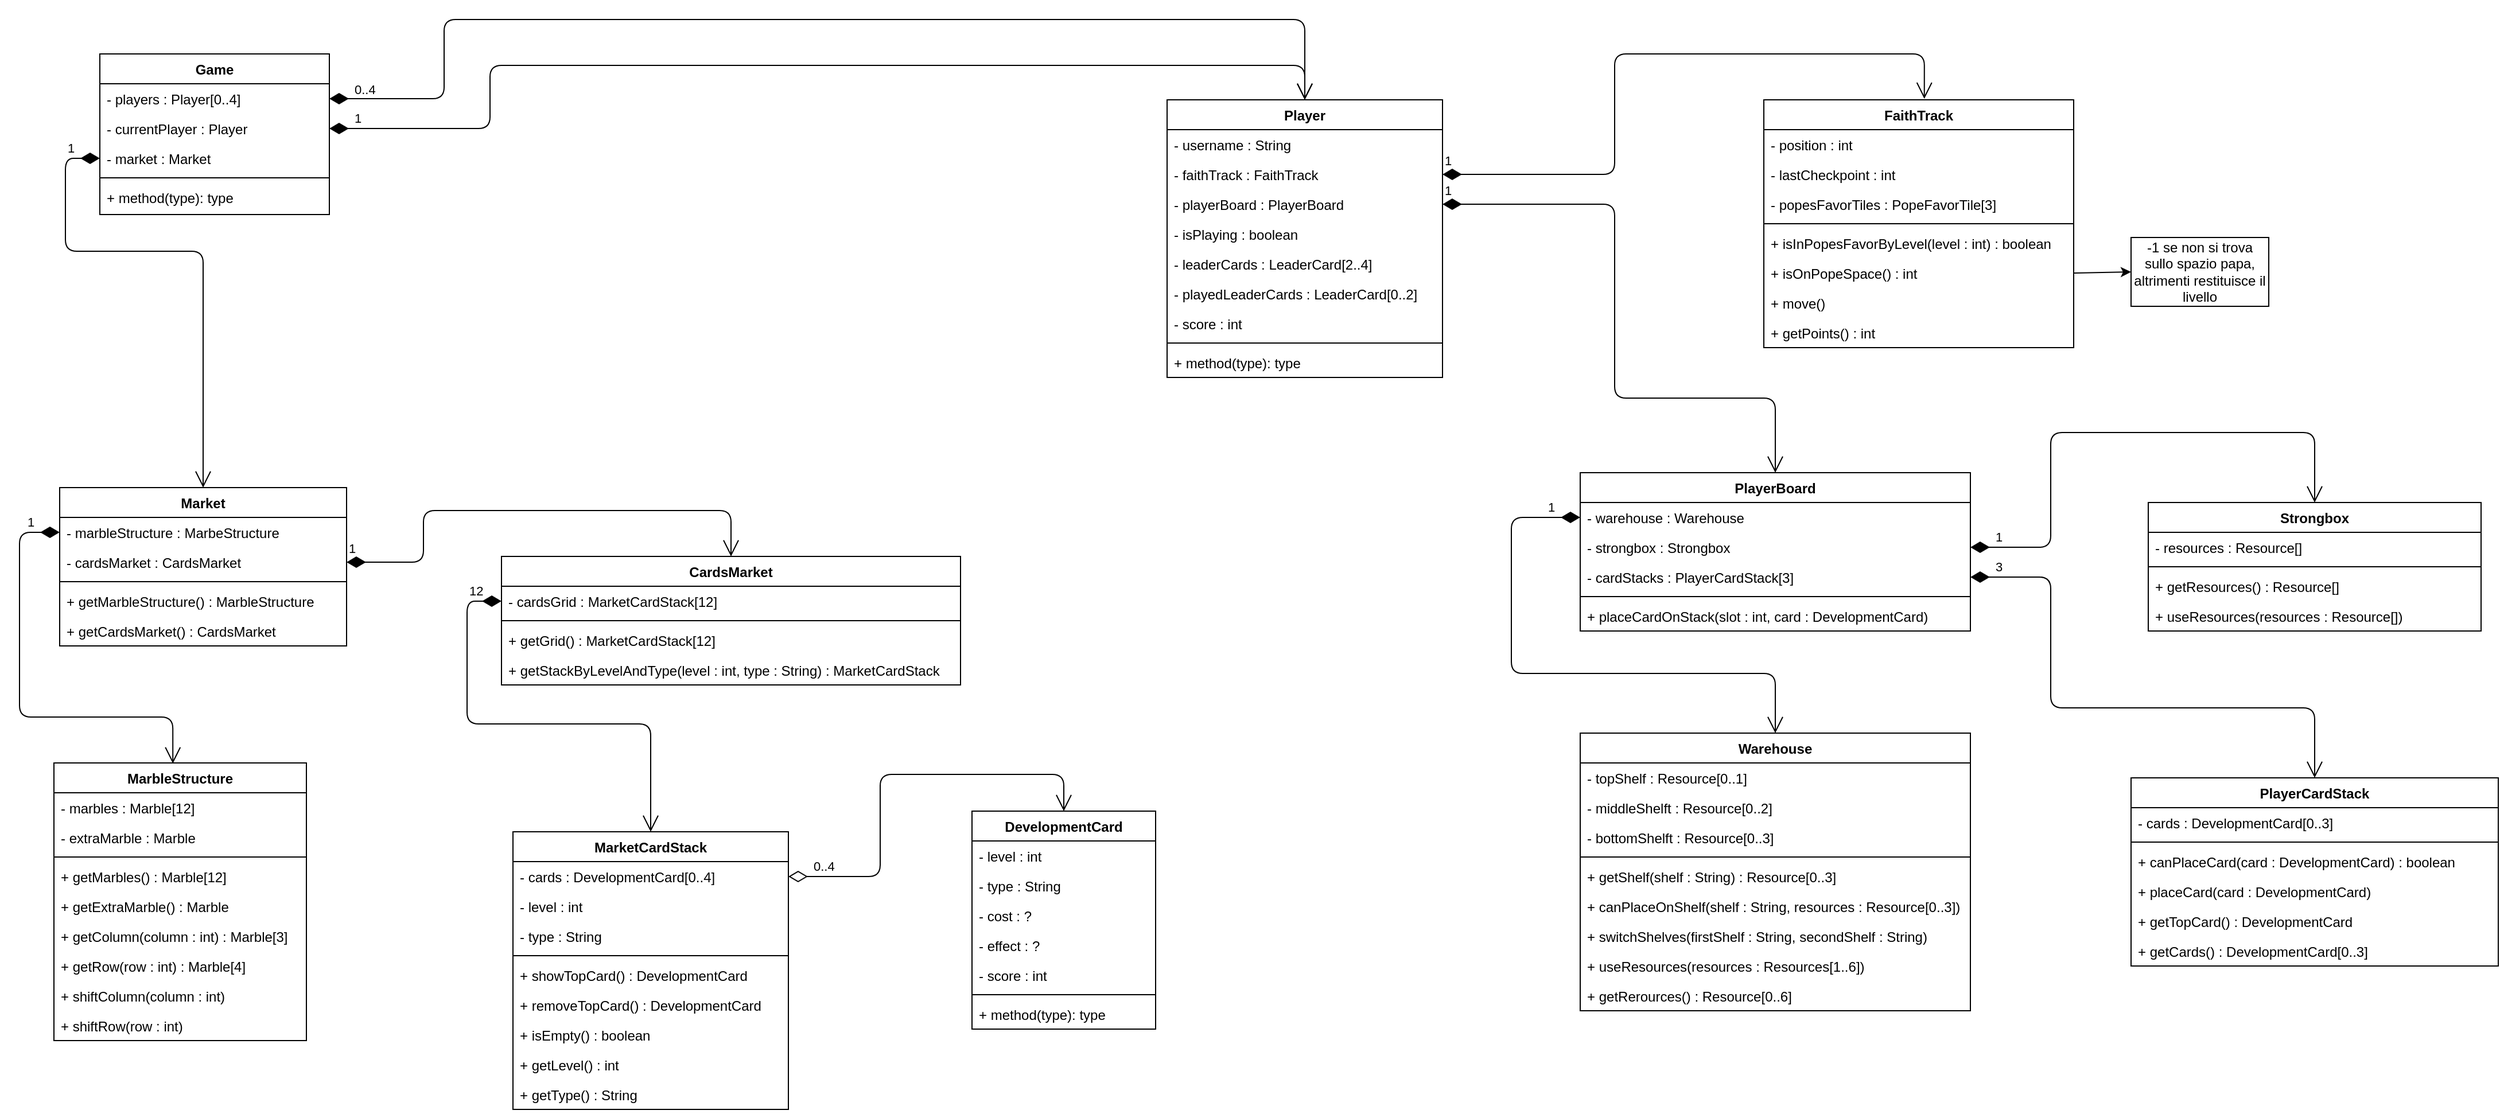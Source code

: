 <mxfile version="14.4.8" type="github"><diagram id="In9vxnfc1n_sCSolZWU3" name="Page-1"><mxGraphModel dx="3428" dy="1935" grid="1" gridSize="10" guides="1" tooltips="1" connect="1" arrows="1" fold="1" page="1" pageScale="1" pageWidth="850" pageHeight="1100" math="0" shadow="0"><root><mxCell id="0"/><mxCell id="1" parent="0"/><mxCell id="d67KNzDxae6FEN7x2dRI-1" value="Game" style="swimlane;fontStyle=1;align=center;verticalAlign=top;childLayout=stackLayout;horizontal=1;startSize=26;horizontalStack=0;resizeParent=1;resizeParentMax=0;resizeLast=0;collapsible=1;marginBottom=0;" parent="1" vertex="1"><mxGeometry x="110" y="50" width="200" height="140" as="geometry"><mxRectangle x="30" y="260" width="70" height="26" as="alternateBounds"/></mxGeometry></mxCell><mxCell id="d67KNzDxae6FEN7x2dRI-2" value="- players : Player[0..4]" style="text;strokeColor=none;fillColor=none;align=left;verticalAlign=top;spacingLeft=4;spacingRight=4;overflow=hidden;rotatable=0;points=[[0,0.5],[1,0.5]];portConstraint=eastwest;" parent="d67KNzDxae6FEN7x2dRI-1" vertex="1"><mxGeometry y="26" width="200" height="26" as="geometry"/></mxCell><mxCell id="d67KNzDxae6FEN7x2dRI-3" value="- currentPlayer : Player" style="text;strokeColor=none;fillColor=none;align=left;verticalAlign=top;spacingLeft=4;spacingRight=4;overflow=hidden;rotatable=0;points=[[0,0.5],[1,0.5]];portConstraint=eastwest;" parent="d67KNzDxae6FEN7x2dRI-1" vertex="1"><mxGeometry y="52" width="200" height="26" as="geometry"/></mxCell><mxCell id="d67KNzDxae6FEN7x2dRI-4" value="- market : Market" style="text;strokeColor=none;fillColor=none;align=left;verticalAlign=top;spacingLeft=4;spacingRight=4;overflow=hidden;rotatable=0;points=[[0,0.5],[1,0.5]];portConstraint=eastwest;" parent="d67KNzDxae6FEN7x2dRI-1" vertex="1"><mxGeometry y="78" width="200" height="26" as="geometry"/></mxCell><mxCell id="d67KNzDxae6FEN7x2dRI-5" value="" style="line;strokeWidth=1;fillColor=none;align=left;verticalAlign=middle;spacingTop=-1;spacingLeft=3;spacingRight=3;rotatable=0;labelPosition=right;points=[];portConstraint=eastwest;" parent="d67KNzDxae6FEN7x2dRI-1" vertex="1"><mxGeometry y="104" width="200" height="8" as="geometry"/></mxCell><mxCell id="d67KNzDxae6FEN7x2dRI-6" value="+ method(type): type" style="text;strokeColor=none;fillColor=none;align=left;verticalAlign=top;spacingLeft=4;spacingRight=4;overflow=hidden;rotatable=0;points=[[0,0.5],[1,0.5]];portConstraint=eastwest;" parent="d67KNzDxae6FEN7x2dRI-1" vertex="1"><mxGeometry y="112" width="200" height="28" as="geometry"/></mxCell><mxCell id="d67KNzDxae6FEN7x2dRI-7" value="Market" style="swimlane;fontStyle=1;align=center;verticalAlign=top;childLayout=stackLayout;horizontal=1;startSize=26;horizontalStack=0;resizeParent=1;resizeParentMax=0;resizeLast=0;collapsible=1;marginBottom=0;" parent="1" vertex="1"><mxGeometry x="75" y="428" width="250" height="138" as="geometry"/></mxCell><mxCell id="d67KNzDxae6FEN7x2dRI-8" value="- marbleStructure : MarbeStructure" style="text;strokeColor=none;fillColor=none;align=left;verticalAlign=top;spacingLeft=4;spacingRight=4;overflow=hidden;rotatable=0;points=[[0,0.5],[1,0.5]];portConstraint=eastwest;" parent="d67KNzDxae6FEN7x2dRI-7" vertex="1"><mxGeometry y="26" width="250" height="26" as="geometry"/></mxCell><mxCell id="d67KNzDxae6FEN7x2dRI-9" value="- cardsMarket : CardsMarket" style="text;strokeColor=none;fillColor=none;align=left;verticalAlign=top;spacingLeft=4;spacingRight=4;overflow=hidden;rotatable=0;points=[[0,0.5],[1,0.5]];portConstraint=eastwest;" parent="d67KNzDxae6FEN7x2dRI-7" vertex="1"><mxGeometry y="52" width="250" height="26" as="geometry"/></mxCell><mxCell id="d67KNzDxae6FEN7x2dRI-10" value="" style="line;strokeWidth=1;fillColor=none;align=left;verticalAlign=middle;spacingTop=-1;spacingLeft=3;spacingRight=3;rotatable=0;labelPosition=right;points=[];portConstraint=eastwest;" parent="d67KNzDxae6FEN7x2dRI-7" vertex="1"><mxGeometry y="78" width="250" height="8" as="geometry"/></mxCell><mxCell id="d67KNzDxae6FEN7x2dRI-11" value="+ getMarbleStructure() : MarbleStructure" style="text;strokeColor=none;fillColor=none;align=left;verticalAlign=top;spacingLeft=4;spacingRight=4;overflow=hidden;rotatable=0;points=[[0,0.5],[1,0.5]];portConstraint=eastwest;" parent="d67KNzDxae6FEN7x2dRI-7" vertex="1"><mxGeometry y="86" width="250" height="26" as="geometry"/></mxCell><mxCell id="d67KNzDxae6FEN7x2dRI-12" value="+ getCardsMarket() : CardsMarket" style="text;strokeColor=none;fillColor=none;align=left;verticalAlign=top;spacingLeft=4;spacingRight=4;overflow=hidden;rotatable=0;points=[[0,0.5],[1,0.5]];portConstraint=eastwest;" parent="d67KNzDxae6FEN7x2dRI-7" vertex="1"><mxGeometry y="112" width="250" height="26" as="geometry"/></mxCell><mxCell id="d67KNzDxae6FEN7x2dRI-13" value="MarbleStructure" style="swimlane;fontStyle=1;align=center;verticalAlign=top;childLayout=stackLayout;horizontal=1;startSize=26;horizontalStack=0;resizeParent=1;resizeParentMax=0;resizeLast=0;collapsible=1;marginBottom=0;" parent="1" vertex="1"><mxGeometry x="70" y="668" width="220" height="242" as="geometry"/></mxCell><mxCell id="d67KNzDxae6FEN7x2dRI-14" value="- marbles : Marble[12]" style="text;strokeColor=none;fillColor=none;align=left;verticalAlign=top;spacingLeft=4;spacingRight=4;overflow=hidden;rotatable=0;points=[[0,0.5],[1,0.5]];portConstraint=eastwest;" parent="d67KNzDxae6FEN7x2dRI-13" vertex="1"><mxGeometry y="26" width="220" height="26" as="geometry"/></mxCell><mxCell id="d67KNzDxae6FEN7x2dRI-15" value="- extraMarble : Marble" style="text;strokeColor=none;fillColor=none;align=left;verticalAlign=top;spacingLeft=4;spacingRight=4;overflow=hidden;rotatable=0;points=[[0,0.5],[1,0.5]];portConstraint=eastwest;" parent="d67KNzDxae6FEN7x2dRI-13" vertex="1"><mxGeometry y="52" width="220" height="26" as="geometry"/></mxCell><mxCell id="d67KNzDxae6FEN7x2dRI-16" value="" style="line;strokeWidth=1;fillColor=none;align=left;verticalAlign=middle;spacingTop=-1;spacingLeft=3;spacingRight=3;rotatable=0;labelPosition=right;points=[];portConstraint=eastwest;" parent="d67KNzDxae6FEN7x2dRI-13" vertex="1"><mxGeometry y="78" width="220" height="8" as="geometry"/></mxCell><mxCell id="d67KNzDxae6FEN7x2dRI-17" value="+ getMarbles() : Marble[12]" style="text;strokeColor=none;fillColor=none;align=left;verticalAlign=top;spacingLeft=4;spacingRight=4;overflow=hidden;rotatable=0;points=[[0,0.5],[1,0.5]];portConstraint=eastwest;" parent="d67KNzDxae6FEN7x2dRI-13" vertex="1"><mxGeometry y="86" width="220" height="26" as="geometry"/></mxCell><mxCell id="d67KNzDxae6FEN7x2dRI-18" value="+ getExtraMarble() : Marble" style="text;strokeColor=none;fillColor=none;align=left;verticalAlign=top;spacingLeft=4;spacingRight=4;overflow=hidden;rotatable=0;points=[[0,0.5],[1,0.5]];portConstraint=eastwest;" parent="d67KNzDxae6FEN7x2dRI-13" vertex="1"><mxGeometry y="112" width="220" height="26" as="geometry"/></mxCell><mxCell id="d67KNzDxae6FEN7x2dRI-19" value="+ getColumn(column : int) : Marble[3]" style="text;strokeColor=none;fillColor=none;align=left;verticalAlign=top;spacingLeft=4;spacingRight=4;overflow=hidden;rotatable=0;points=[[0,0.5],[1,0.5]];portConstraint=eastwest;" parent="d67KNzDxae6FEN7x2dRI-13" vertex="1"><mxGeometry y="138" width="220" height="26" as="geometry"/></mxCell><mxCell id="d67KNzDxae6FEN7x2dRI-20" value="+ getRow(row : int) : Marble[4]" style="text;strokeColor=none;fillColor=none;align=left;verticalAlign=top;spacingLeft=4;spacingRight=4;overflow=hidden;rotatable=0;points=[[0,0.5],[1,0.5]];portConstraint=eastwest;" parent="d67KNzDxae6FEN7x2dRI-13" vertex="1"><mxGeometry y="164" width="220" height="26" as="geometry"/></mxCell><mxCell id="d67KNzDxae6FEN7x2dRI-21" value="+ shiftColumn(column : int) " style="text;strokeColor=none;fillColor=none;align=left;verticalAlign=top;spacingLeft=4;spacingRight=4;overflow=hidden;rotatable=0;points=[[0,0.5],[1,0.5]];portConstraint=eastwest;" parent="d67KNzDxae6FEN7x2dRI-13" vertex="1"><mxGeometry y="190" width="220" height="26" as="geometry"/></mxCell><mxCell id="d67KNzDxae6FEN7x2dRI-22" value="+ shiftRow(row : int)" style="text;strokeColor=none;fillColor=none;align=left;verticalAlign=top;spacingLeft=4;spacingRight=4;overflow=hidden;rotatable=0;points=[[0,0.5],[1,0.5]];portConstraint=eastwest;" parent="d67KNzDxae6FEN7x2dRI-13" vertex="1"><mxGeometry y="216" width="220" height="26" as="geometry"/></mxCell><mxCell id="d67KNzDxae6FEN7x2dRI-23" value="CardsMarket" style="swimlane;fontStyle=1;align=center;verticalAlign=top;childLayout=stackLayout;horizontal=1;startSize=26;horizontalStack=0;resizeParent=1;resizeParentMax=0;resizeLast=0;collapsible=1;marginBottom=0;" parent="1" vertex="1"><mxGeometry x="460" y="488" width="400" height="112" as="geometry"/></mxCell><mxCell id="d67KNzDxae6FEN7x2dRI-24" value="- cardsGrid : MarketCardStack[12]" style="text;strokeColor=none;fillColor=none;align=left;verticalAlign=top;spacingLeft=4;spacingRight=4;overflow=hidden;rotatable=0;points=[[0,0.5],[1,0.5]];portConstraint=eastwest;" parent="d67KNzDxae6FEN7x2dRI-23" vertex="1"><mxGeometry y="26" width="400" height="26" as="geometry"/></mxCell><mxCell id="d67KNzDxae6FEN7x2dRI-25" value="" style="line;strokeWidth=1;fillColor=none;align=left;verticalAlign=middle;spacingTop=-1;spacingLeft=3;spacingRight=3;rotatable=0;labelPosition=right;points=[];portConstraint=eastwest;" parent="d67KNzDxae6FEN7x2dRI-23" vertex="1"><mxGeometry y="52" width="400" height="8" as="geometry"/></mxCell><mxCell id="d67KNzDxae6FEN7x2dRI-26" value="+ getGrid() : MarketCardStack[12]" style="text;strokeColor=none;fillColor=none;align=left;verticalAlign=top;spacingLeft=4;spacingRight=4;overflow=hidden;rotatable=0;points=[[0,0.5],[1,0.5]];portConstraint=eastwest;" parent="d67KNzDxae6FEN7x2dRI-23" vertex="1"><mxGeometry y="60" width="400" height="26" as="geometry"/></mxCell><mxCell id="d67KNzDxae6FEN7x2dRI-27" value="+ getStackByLevelAndType(level : int, type : String) : MarketCardStack" style="text;strokeColor=none;fillColor=none;align=left;verticalAlign=top;spacingLeft=4;spacingRight=4;overflow=hidden;rotatable=0;points=[[0,0.5],[1,0.5]];portConstraint=eastwest;" parent="d67KNzDxae6FEN7x2dRI-23" vertex="1"><mxGeometry y="86" width="400" height="26" as="geometry"/></mxCell><mxCell id="d67KNzDxae6FEN7x2dRI-28" value="MarketCardStack" style="swimlane;fontStyle=1;align=center;verticalAlign=top;childLayout=stackLayout;horizontal=1;startSize=26;horizontalStack=0;resizeParent=1;resizeParentMax=0;resizeLast=0;collapsible=1;marginBottom=0;" parent="1" vertex="1"><mxGeometry x="470" y="728" width="240" height="242" as="geometry"/></mxCell><mxCell id="d67KNzDxae6FEN7x2dRI-29" value="- cards : DevelopmentCard[0..4]" style="text;strokeColor=none;fillColor=none;align=left;verticalAlign=top;spacingLeft=4;spacingRight=4;overflow=hidden;rotatable=0;points=[[0,0.5],[1,0.5]];portConstraint=eastwest;" parent="d67KNzDxae6FEN7x2dRI-28" vertex="1"><mxGeometry y="26" width="240" height="26" as="geometry"/></mxCell><mxCell id="d67KNzDxae6FEN7x2dRI-30" value="- level : int" style="text;strokeColor=none;fillColor=none;align=left;verticalAlign=top;spacingLeft=4;spacingRight=4;overflow=hidden;rotatable=0;points=[[0,0.5],[1,0.5]];portConstraint=eastwest;" parent="d67KNzDxae6FEN7x2dRI-28" vertex="1"><mxGeometry y="52" width="240" height="26" as="geometry"/></mxCell><mxCell id="d67KNzDxae6FEN7x2dRI-31" value="- type : String" style="text;strokeColor=none;fillColor=none;align=left;verticalAlign=top;spacingLeft=4;spacingRight=4;overflow=hidden;rotatable=0;points=[[0,0.5],[1,0.5]];portConstraint=eastwest;" parent="d67KNzDxae6FEN7x2dRI-28" vertex="1"><mxGeometry y="78" width="240" height="26" as="geometry"/></mxCell><mxCell id="d67KNzDxae6FEN7x2dRI-32" value="" style="line;strokeWidth=1;fillColor=none;align=left;verticalAlign=middle;spacingTop=-1;spacingLeft=3;spacingRight=3;rotatable=0;labelPosition=right;points=[];portConstraint=eastwest;" parent="d67KNzDxae6FEN7x2dRI-28" vertex="1"><mxGeometry y="104" width="240" height="8" as="geometry"/></mxCell><mxCell id="d67KNzDxae6FEN7x2dRI-33" value="+ showTopCard() : DevelopmentCard" style="text;strokeColor=none;fillColor=none;align=left;verticalAlign=top;spacingLeft=4;spacingRight=4;overflow=hidden;rotatable=0;points=[[0,0.5],[1,0.5]];portConstraint=eastwest;" parent="d67KNzDxae6FEN7x2dRI-28" vertex="1"><mxGeometry y="112" width="240" height="26" as="geometry"/></mxCell><mxCell id="d67KNzDxae6FEN7x2dRI-34" value="+ removeTopCard() : DevelopmentCard" style="text;strokeColor=none;fillColor=none;align=left;verticalAlign=top;spacingLeft=4;spacingRight=4;overflow=hidden;rotatable=0;points=[[0,0.5],[1,0.5]];portConstraint=eastwest;" parent="d67KNzDxae6FEN7x2dRI-28" vertex="1"><mxGeometry y="138" width="240" height="26" as="geometry"/></mxCell><mxCell id="d67KNzDxae6FEN7x2dRI-35" value="+ isEmpty() : boolean" style="text;strokeColor=none;fillColor=none;align=left;verticalAlign=top;spacingLeft=4;spacingRight=4;overflow=hidden;rotatable=0;points=[[0,0.5],[1,0.5]];portConstraint=eastwest;" parent="d67KNzDxae6FEN7x2dRI-28" vertex="1"><mxGeometry y="164" width="240" height="26" as="geometry"/></mxCell><mxCell id="d67KNzDxae6FEN7x2dRI-36" value="+ getLevel() : int" style="text;strokeColor=none;fillColor=none;align=left;verticalAlign=top;spacingLeft=4;spacingRight=4;overflow=hidden;rotatable=0;points=[[0,0.5],[1,0.5]];portConstraint=eastwest;" parent="d67KNzDxae6FEN7x2dRI-28" vertex="1"><mxGeometry y="190" width="240" height="26" as="geometry"/></mxCell><mxCell id="d67KNzDxae6FEN7x2dRI-37" value="+ getType() : String" style="text;strokeColor=none;fillColor=none;align=left;verticalAlign=top;spacingLeft=4;spacingRight=4;overflow=hidden;rotatable=0;points=[[0,0.5],[1,0.5]];portConstraint=eastwest;" parent="d67KNzDxae6FEN7x2dRI-28" vertex="1"><mxGeometry y="216" width="240" height="26" as="geometry"/></mxCell><mxCell id="d67KNzDxae6FEN7x2dRI-38" value="DevelopmentCard" style="swimlane;fontStyle=1;align=center;verticalAlign=top;childLayout=stackLayout;horizontal=1;startSize=26;horizontalStack=0;resizeParent=1;resizeParentMax=0;resizeLast=0;collapsible=1;marginBottom=0;" parent="1" vertex="1"><mxGeometry x="870" y="710" width="160" height="190" as="geometry"/></mxCell><mxCell id="d67KNzDxae6FEN7x2dRI-39" value="- level : int" style="text;strokeColor=none;fillColor=none;align=left;verticalAlign=top;spacingLeft=4;spacingRight=4;overflow=hidden;rotatable=0;points=[[0,0.5],[1,0.5]];portConstraint=eastwest;" parent="d67KNzDxae6FEN7x2dRI-38" vertex="1"><mxGeometry y="26" width="160" height="26" as="geometry"/></mxCell><mxCell id="d67KNzDxae6FEN7x2dRI-40" value="- type : String" style="text;strokeColor=none;fillColor=none;align=left;verticalAlign=top;spacingLeft=4;spacingRight=4;overflow=hidden;rotatable=0;points=[[0,0.5],[1,0.5]];portConstraint=eastwest;" parent="d67KNzDxae6FEN7x2dRI-38" vertex="1"><mxGeometry y="52" width="160" height="26" as="geometry"/></mxCell><mxCell id="d67KNzDxae6FEN7x2dRI-41" value="- cost : ?" style="text;strokeColor=none;fillColor=none;align=left;verticalAlign=top;spacingLeft=4;spacingRight=4;overflow=hidden;rotatable=0;points=[[0,0.5],[1,0.5]];portConstraint=eastwest;" parent="d67KNzDxae6FEN7x2dRI-38" vertex="1"><mxGeometry y="78" width="160" height="26" as="geometry"/></mxCell><mxCell id="d67KNzDxae6FEN7x2dRI-42" value="- effect : ?" style="text;strokeColor=none;fillColor=none;align=left;verticalAlign=top;spacingLeft=4;spacingRight=4;overflow=hidden;rotatable=0;points=[[0,0.5],[1,0.5]];portConstraint=eastwest;" parent="d67KNzDxae6FEN7x2dRI-38" vertex="1"><mxGeometry y="104" width="160" height="26" as="geometry"/></mxCell><mxCell id="d67KNzDxae6FEN7x2dRI-43" value="- score : int" style="text;strokeColor=none;fillColor=none;align=left;verticalAlign=top;spacingLeft=4;spacingRight=4;overflow=hidden;rotatable=0;points=[[0,0.5],[1,0.5]];portConstraint=eastwest;" parent="d67KNzDxae6FEN7x2dRI-38" vertex="1"><mxGeometry y="130" width="160" height="26" as="geometry"/></mxCell><mxCell id="d67KNzDxae6FEN7x2dRI-44" value="" style="line;strokeWidth=1;fillColor=none;align=left;verticalAlign=middle;spacingTop=-1;spacingLeft=3;spacingRight=3;rotatable=0;labelPosition=right;points=[];portConstraint=eastwest;" parent="d67KNzDxae6FEN7x2dRI-38" vertex="1"><mxGeometry y="156" width="160" height="8" as="geometry"/></mxCell><mxCell id="d67KNzDxae6FEN7x2dRI-45" value="+ method(type): type" style="text;strokeColor=none;fillColor=none;align=left;verticalAlign=top;spacingLeft=4;spacingRight=4;overflow=hidden;rotatable=0;points=[[0,0.5],[1,0.5]];portConstraint=eastwest;" parent="d67KNzDxae6FEN7x2dRI-38" vertex="1"><mxGeometry y="164" width="160" height="26" as="geometry"/></mxCell><mxCell id="d67KNzDxae6FEN7x2dRI-46" value="1" style="endArrow=open;html=1;endSize=12;startArrow=diamondThin;startSize=14;startFill=1;edgeStyle=orthogonalEdgeStyle;align=left;verticalAlign=bottom;exitX=0;exitY=0.5;exitDx=0;exitDy=0;entryX=0.471;entryY=0.002;entryDx=0;entryDy=0;entryPerimeter=0;" parent="1" source="d67KNzDxae6FEN7x2dRI-8" target="d67KNzDxae6FEN7x2dRI-13" edge="1"><mxGeometry x="-0.836" relative="1" as="geometry"><mxPoint x="70" y="628" as="sourcePoint"/><mxPoint x="230" y="628" as="targetPoint"/><Array as="points"><mxPoint x="40" y="467"/><mxPoint x="40" y="628"/><mxPoint x="174" y="628"/></Array><mxPoint as="offset"/></mxGeometry></mxCell><mxCell id="d67KNzDxae6FEN7x2dRI-47" value="1" style="endArrow=open;html=1;endSize=12;startArrow=diamondThin;startSize=14;startFill=1;edgeStyle=orthogonalEdgeStyle;align=left;verticalAlign=bottom;exitX=1;exitY=0.5;exitDx=0;exitDy=0;entryX=0.5;entryY=0;entryDx=0;entryDy=0;" parent="1" source="d67KNzDxae6FEN7x2dRI-9" target="d67KNzDxae6FEN7x2dRI-23" edge="1"><mxGeometry x="-1" y="3" relative="1" as="geometry"><mxPoint x="360" y="658" as="sourcePoint"/><mxPoint x="520" y="658" as="targetPoint"/><Array as="points"><mxPoint x="392" y="493"/><mxPoint x="392" y="448"/><mxPoint x="660" y="448"/></Array></mxGeometry></mxCell><mxCell id="d67KNzDxae6FEN7x2dRI-48" value="&lt;div&gt;12&lt;/div&gt;" style="endArrow=open;html=1;endSize=12;startArrow=diamondThin;startSize=14;startFill=1;edgeStyle=orthogonalEdgeStyle;align=left;verticalAlign=bottom;exitX=0;exitY=0.5;exitDx=0;exitDy=0;entryX=0.5;entryY=0;entryDx=0;entryDy=0;" parent="1" source="d67KNzDxae6FEN7x2dRI-24" target="d67KNzDxae6FEN7x2dRI-28" edge="1"><mxGeometry x="-0.847" relative="1" as="geometry"><mxPoint x="430" y="698" as="sourcePoint"/><mxPoint x="590" y="698" as="targetPoint"/><Array as="points"><mxPoint x="430" y="527"/><mxPoint x="430" y="634"/><mxPoint x="590" y="634"/></Array><mxPoint as="offset"/></mxGeometry></mxCell><mxCell id="d67KNzDxae6FEN7x2dRI-49" value="&lt;div&gt;0..4&lt;br&gt;&lt;/div&gt;" style="endArrow=open;html=1;endSize=12;startArrow=diamondThin;startSize=14;startFill=0;edgeStyle=orthogonalEdgeStyle;align=left;verticalAlign=bottom;exitX=1;exitY=0.5;exitDx=0;exitDy=0;" parent="1" source="d67KNzDxae6FEN7x2dRI-29" target="d67KNzDxae6FEN7x2dRI-38" edge="1"><mxGeometry x="-0.889" relative="1" as="geometry"><mxPoint x="680" y="828" as="sourcePoint"/><mxPoint x="990" y="600" as="targetPoint"/><Array as="points"><mxPoint x="790" y="767"/><mxPoint x="790" y="678"/><mxPoint x="950" y="678"/></Array><mxPoint as="offset"/></mxGeometry></mxCell><mxCell id="d67KNzDxae6FEN7x2dRI-50" value="1" style="endArrow=open;html=1;endSize=12;startArrow=diamondThin;startSize=14;startFill=1;edgeStyle=orthogonalEdgeStyle;align=left;verticalAlign=bottom;exitX=0;exitY=0.5;exitDx=0;exitDy=0;entryX=0.5;entryY=0;entryDx=0;entryDy=0;" parent="1" source="d67KNzDxae6FEN7x2dRI-4" target="d67KNzDxae6FEN7x2dRI-7" edge="1"><mxGeometry x="-0.863" relative="1" as="geometry"><mxPoint x="200" y="230" as="sourcePoint"/><mxPoint x="360" y="230" as="targetPoint"/><Array as="points"><mxPoint x="80" y="141"/><mxPoint x="80" y="222"/><mxPoint x="200" y="222"/></Array><mxPoint as="offset"/></mxGeometry></mxCell><mxCell id="d67KNzDxae6FEN7x2dRI-51" value="Player" style="swimlane;fontStyle=1;align=center;verticalAlign=top;childLayout=stackLayout;horizontal=1;startSize=26;horizontalStack=0;resizeParent=1;resizeParentMax=0;resizeLast=0;collapsible=1;marginBottom=0;" parent="1" vertex="1"><mxGeometry x="1040" y="90" width="240" height="242" as="geometry"/></mxCell><mxCell id="d67KNzDxae6FEN7x2dRI-52" value="- username : String" style="text;strokeColor=none;fillColor=none;align=left;verticalAlign=top;spacingLeft=4;spacingRight=4;overflow=hidden;rotatable=0;points=[[0,0.5],[1,0.5]];portConstraint=eastwest;" parent="d67KNzDxae6FEN7x2dRI-51" vertex="1"><mxGeometry y="26" width="240" height="26" as="geometry"/></mxCell><mxCell id="d67KNzDxae6FEN7x2dRI-54" value="- faithTrack : FaithTrack" style="text;strokeColor=none;fillColor=none;align=left;verticalAlign=top;spacingLeft=4;spacingRight=4;overflow=hidden;rotatable=0;points=[[0,0.5],[1,0.5]];portConstraint=eastwest;" parent="d67KNzDxae6FEN7x2dRI-51" vertex="1"><mxGeometry y="52" width="240" height="26" as="geometry"/></mxCell><mxCell id="d67KNzDxae6FEN7x2dRI-53" value="- playerBoard : PlayerBoard" style="text;strokeColor=none;fillColor=none;align=left;verticalAlign=top;spacingLeft=4;spacingRight=4;overflow=hidden;rotatable=0;points=[[0,0.5],[1,0.5]];portConstraint=eastwest;" parent="d67KNzDxae6FEN7x2dRI-51" vertex="1"><mxGeometry y="78" width="240" height="26" as="geometry"/></mxCell><mxCell id="d67KNzDxae6FEN7x2dRI-55" value="- isPlaying : boolean" style="text;strokeColor=none;fillColor=none;align=left;verticalAlign=top;spacingLeft=4;spacingRight=4;overflow=hidden;rotatable=0;points=[[0,0.5],[1,0.5]];portConstraint=eastwest;" parent="d67KNzDxae6FEN7x2dRI-51" vertex="1"><mxGeometry y="104" width="240" height="26" as="geometry"/></mxCell><mxCell id="d67KNzDxae6FEN7x2dRI-56" value="- leaderCards : LeaderCard[2..4]" style="text;strokeColor=none;fillColor=none;align=left;verticalAlign=top;spacingLeft=4;spacingRight=4;overflow=hidden;rotatable=0;points=[[0,0.5],[1,0.5]];portConstraint=eastwest;" parent="d67KNzDxae6FEN7x2dRI-51" vertex="1"><mxGeometry y="130" width="240" height="26" as="geometry"/></mxCell><mxCell id="d67KNzDxae6FEN7x2dRI-57" value="- playedLeaderCards : LeaderCard[0..2]" style="text;strokeColor=none;fillColor=none;align=left;verticalAlign=top;spacingLeft=4;spacingRight=4;overflow=hidden;rotatable=0;points=[[0,0.5],[1,0.5]];portConstraint=eastwest;" parent="d67KNzDxae6FEN7x2dRI-51" vertex="1"><mxGeometry y="156" width="240" height="26" as="geometry"/></mxCell><mxCell id="d67KNzDxae6FEN7x2dRI-58" value="- score : int" style="text;strokeColor=none;fillColor=none;align=left;verticalAlign=top;spacingLeft=4;spacingRight=4;overflow=hidden;rotatable=0;points=[[0,0.5],[1,0.5]];portConstraint=eastwest;" parent="d67KNzDxae6FEN7x2dRI-51" vertex="1"><mxGeometry y="182" width="240" height="26" as="geometry"/></mxCell><mxCell id="d67KNzDxae6FEN7x2dRI-59" value="" style="line;strokeWidth=1;fillColor=none;align=left;verticalAlign=middle;spacingTop=-1;spacingLeft=3;spacingRight=3;rotatable=0;labelPosition=right;points=[];portConstraint=eastwest;" parent="d67KNzDxae6FEN7x2dRI-51" vertex="1"><mxGeometry y="208" width="240" height="8" as="geometry"/></mxCell><mxCell id="d67KNzDxae6FEN7x2dRI-60" value="+ method(type): type" style="text;strokeColor=none;fillColor=none;align=left;verticalAlign=top;spacingLeft=4;spacingRight=4;overflow=hidden;rotatable=0;points=[[0,0.5],[1,0.5]];portConstraint=eastwest;" parent="d67KNzDxae6FEN7x2dRI-51" vertex="1"><mxGeometry y="216" width="240" height="26" as="geometry"/></mxCell><mxCell id="d67KNzDxae6FEN7x2dRI-61" value="FaithTrack" style="swimlane;fontStyle=1;align=center;verticalAlign=top;childLayout=stackLayout;horizontal=1;startSize=26;horizontalStack=0;resizeParent=1;resizeParentMax=0;resizeLast=0;collapsible=1;marginBottom=0;" parent="1" vertex="1"><mxGeometry x="1560" y="90" width="270" height="216" as="geometry"/></mxCell><mxCell id="d67KNzDxae6FEN7x2dRI-62" value="- position : int" style="text;strokeColor=none;fillColor=none;align=left;verticalAlign=top;spacingLeft=4;spacingRight=4;overflow=hidden;rotatable=0;points=[[0,0.5],[1,0.5]];portConstraint=eastwest;" parent="d67KNzDxae6FEN7x2dRI-61" vertex="1"><mxGeometry y="26" width="270" height="26" as="geometry"/></mxCell><mxCell id="d67KNzDxae6FEN7x2dRI-63" value="- lastCheckpoint : int" style="text;strokeColor=none;fillColor=none;align=left;verticalAlign=top;spacingLeft=4;spacingRight=4;overflow=hidden;rotatable=0;points=[[0,0.5],[1,0.5]];portConstraint=eastwest;" parent="d67KNzDxae6FEN7x2dRI-61" vertex="1"><mxGeometry y="52" width="270" height="26" as="geometry"/></mxCell><mxCell id="d67KNzDxae6FEN7x2dRI-64" value="- popesFavorTiles : PopeFavorTile[3]" style="text;strokeColor=none;fillColor=none;align=left;verticalAlign=top;spacingLeft=4;spacingRight=4;overflow=hidden;rotatable=0;points=[[0,0.5],[1,0.5]];portConstraint=eastwest;" parent="d67KNzDxae6FEN7x2dRI-61" vertex="1"><mxGeometry y="78" width="270" height="26" as="geometry"/></mxCell><mxCell id="d67KNzDxae6FEN7x2dRI-65" value="" style="line;strokeWidth=1;fillColor=none;align=left;verticalAlign=middle;spacingTop=-1;spacingLeft=3;spacingRight=3;rotatable=0;labelPosition=right;points=[];portConstraint=eastwest;" parent="d67KNzDxae6FEN7x2dRI-61" vertex="1"><mxGeometry y="104" width="270" height="8" as="geometry"/></mxCell><mxCell id="d67KNzDxae6FEN7x2dRI-66" value="+ isInPopesFavorByLevel(level : int) : boolean" style="text;strokeColor=none;fillColor=none;align=left;verticalAlign=top;spacingLeft=4;spacingRight=4;overflow=hidden;rotatable=0;points=[[0,0.5],[1,0.5]];portConstraint=eastwest;" parent="d67KNzDxae6FEN7x2dRI-61" vertex="1"><mxGeometry y="112" width="270" height="26" as="geometry"/></mxCell><mxCell id="d67KNzDxae6FEN7x2dRI-67" value="+ isOnPopeSpace() : int" style="text;strokeColor=none;fillColor=none;align=left;verticalAlign=top;spacingLeft=4;spacingRight=4;overflow=hidden;rotatable=0;points=[[0,0.5],[1,0.5]];portConstraint=eastwest;" parent="d67KNzDxae6FEN7x2dRI-61" vertex="1"><mxGeometry y="138" width="270" height="26" as="geometry"/></mxCell><mxCell id="d67KNzDxae6FEN7x2dRI-68" value="+ move()" style="text;strokeColor=none;fillColor=none;align=left;verticalAlign=top;spacingLeft=4;spacingRight=4;overflow=hidden;rotatable=0;points=[[0,0.5],[1,0.5]];portConstraint=eastwest;" parent="d67KNzDxae6FEN7x2dRI-61" vertex="1"><mxGeometry y="164" width="270" height="26" as="geometry"/></mxCell><mxCell id="d67KNzDxae6FEN7x2dRI-69" value="+ getPoints() : int" style="text;strokeColor=none;fillColor=none;align=left;verticalAlign=top;spacingLeft=4;spacingRight=4;overflow=hidden;rotatable=0;points=[[0,0.5],[1,0.5]];portConstraint=eastwest;" parent="d67KNzDxae6FEN7x2dRI-61" vertex="1"><mxGeometry y="190" width="270" height="26" as="geometry"/></mxCell><mxCell id="d67KNzDxae6FEN7x2dRI-70" value="" style="rounded=0;whiteSpace=wrap;html=1;" parent="1" vertex="1"><mxGeometry x="1880" y="210" width="120" height="60" as="geometry"/></mxCell><mxCell id="d67KNzDxae6FEN7x2dRI-71" value="-1 se non si trova sullo spazio papa, altrimenti restituisce il livello" style="text;html=1;strokeColor=none;fillColor=none;align=center;verticalAlign=middle;whiteSpace=wrap;rounded=0;" parent="1" vertex="1"><mxGeometry x="1880" y="230" width="120" height="20" as="geometry"/></mxCell><mxCell id="d67KNzDxae6FEN7x2dRI-72" value="" style="endArrow=classic;html=1;entryX=0;entryY=0.5;entryDx=0;entryDy=0;exitX=1;exitY=0.5;exitDx=0;exitDy=0;" parent="1" source="d67KNzDxae6FEN7x2dRI-67" target="d67KNzDxae6FEN7x2dRI-71" edge="1"><mxGeometry width="50" height="50" relative="1" as="geometry"><mxPoint x="1600" y="260" as="sourcePoint"/><mxPoint x="1650" y="210" as="targetPoint"/></mxGeometry></mxCell><mxCell id="d67KNzDxae6FEN7x2dRI-73" value="1" style="endArrow=open;html=1;endSize=12;startArrow=diamondThin;startSize=14;startFill=1;edgeStyle=orthogonalEdgeStyle;align=left;verticalAlign=bottom;exitX=1;exitY=0.5;exitDx=0;exitDy=0;entryX=0.518;entryY=-0.004;entryDx=0;entryDy=0;entryPerimeter=0;" parent="1" source="d67KNzDxae6FEN7x2dRI-54" target="d67KNzDxae6FEN7x2dRI-61" edge="1"><mxGeometry x="-1" y="3" relative="1" as="geometry"><mxPoint x="1260" y="260" as="sourcePoint"/><mxPoint x="1420" y="260" as="targetPoint"/><Array as="points"><mxPoint x="1430" y="155"/><mxPoint x="1430" y="50"/><mxPoint x="1700" y="50"/></Array></mxGeometry></mxCell><mxCell id="d67KNzDxae6FEN7x2dRI-74" value="1" style="endArrow=open;html=1;endSize=12;startArrow=diamondThin;startSize=14;startFill=1;edgeStyle=orthogonalEdgeStyle;align=left;verticalAlign=bottom;exitX=1;exitY=0.5;exitDx=0;exitDy=0;entryX=0.5;entryY=0;entryDx=0;entryDy=0;" parent="1" source="d67KNzDxae6FEN7x2dRI-3" target="d67KNzDxae6FEN7x2dRI-51" edge="1"><mxGeometry x="-0.957" relative="1" as="geometry"><mxPoint x="490" y="240" as="sourcePoint"/><mxPoint x="650" y="240" as="targetPoint"/><Array as="points"><mxPoint x="450" y="115"/><mxPoint x="450" y="60"/><mxPoint x="1160" y="60"/></Array><mxPoint as="offset"/></mxGeometry></mxCell><mxCell id="d67KNzDxae6FEN7x2dRI-75" value="PlayerBoard" style="swimlane;fontStyle=1;align=center;verticalAlign=top;childLayout=stackLayout;horizontal=1;startSize=26;horizontalStack=0;resizeParent=1;resizeParentMax=0;resizeLast=0;collapsible=1;marginBottom=0;" parent="1" vertex="1"><mxGeometry x="1400" y="415" width="340" height="138" as="geometry"/></mxCell><mxCell id="d67KNzDxae6FEN7x2dRI-76" value="- warehouse : Warehouse" style="text;strokeColor=none;fillColor=none;align=left;verticalAlign=top;spacingLeft=4;spacingRight=4;overflow=hidden;rotatable=0;points=[[0,0.5],[1,0.5]];portConstraint=eastwest;" parent="d67KNzDxae6FEN7x2dRI-75" vertex="1"><mxGeometry y="26" width="340" height="26" as="geometry"/></mxCell><mxCell id="d67KNzDxae6FEN7x2dRI-79" value="- strongbox : Strongbox" style="text;strokeColor=none;fillColor=none;align=left;verticalAlign=top;spacingLeft=4;spacingRight=4;overflow=hidden;rotatable=0;points=[[0,0.5],[1,0.5]];portConstraint=eastwest;" parent="d67KNzDxae6FEN7x2dRI-75" vertex="1"><mxGeometry y="52" width="340" height="26" as="geometry"/></mxCell><mxCell id="d67KNzDxae6FEN7x2dRI-80" value="- cardStacks : PlayerCardStack[3]" style="text;strokeColor=none;fillColor=none;align=left;verticalAlign=top;spacingLeft=4;spacingRight=4;overflow=hidden;rotatable=0;points=[[0,0.5],[1,0.5]];portConstraint=eastwest;" parent="d67KNzDxae6FEN7x2dRI-75" vertex="1"><mxGeometry y="78" width="340" height="26" as="geometry"/></mxCell><mxCell id="d67KNzDxae6FEN7x2dRI-77" value="" style="line;strokeWidth=1;fillColor=none;align=left;verticalAlign=middle;spacingTop=-1;spacingLeft=3;spacingRight=3;rotatable=0;labelPosition=right;points=[];portConstraint=eastwest;" parent="d67KNzDxae6FEN7x2dRI-75" vertex="1"><mxGeometry y="104" width="340" height="8" as="geometry"/></mxCell><mxCell id="d67KNzDxae6FEN7x2dRI-78" value="+ placeCardOnStack(slot : int, card : DevelopmentCard)" style="text;strokeColor=none;fillColor=none;align=left;verticalAlign=top;spacingLeft=4;spacingRight=4;overflow=hidden;rotatable=0;points=[[0,0.5],[1,0.5]];portConstraint=eastwest;" parent="d67KNzDxae6FEN7x2dRI-75" vertex="1"><mxGeometry y="112" width="340" height="26" as="geometry"/></mxCell><mxCell id="d67KNzDxae6FEN7x2dRI-81" value="PlayerCardStack" style="swimlane;fontStyle=1;align=center;verticalAlign=top;childLayout=stackLayout;horizontal=1;startSize=26;horizontalStack=0;resizeParent=1;resizeParentMax=0;resizeLast=0;collapsible=1;marginBottom=0;" parent="1" vertex="1"><mxGeometry x="1880" y="681" width="320" height="164" as="geometry"/></mxCell><mxCell id="d67KNzDxae6FEN7x2dRI-82" value="- cards : DevelopmentCard[0..3]" style="text;strokeColor=none;fillColor=none;align=left;verticalAlign=top;spacingLeft=4;spacingRight=4;overflow=hidden;rotatable=0;points=[[0,0.5],[1,0.5]];portConstraint=eastwest;" parent="d67KNzDxae6FEN7x2dRI-81" vertex="1"><mxGeometry y="26" width="320" height="26" as="geometry"/></mxCell><mxCell id="d67KNzDxae6FEN7x2dRI-83" value="" style="line;strokeWidth=1;fillColor=none;align=left;verticalAlign=middle;spacingTop=-1;spacingLeft=3;spacingRight=3;rotatable=0;labelPosition=right;points=[];portConstraint=eastwest;" parent="d67KNzDxae6FEN7x2dRI-81" vertex="1"><mxGeometry y="52" width="320" height="8" as="geometry"/></mxCell><mxCell id="d67KNzDxae6FEN7x2dRI-84" value="+ canPlaceCard(card : DevelopmentCard) : boolean" style="text;strokeColor=none;fillColor=none;align=left;verticalAlign=top;spacingLeft=4;spacingRight=4;overflow=hidden;rotatable=0;points=[[0,0.5],[1,0.5]];portConstraint=eastwest;" parent="d67KNzDxae6FEN7x2dRI-81" vertex="1"><mxGeometry y="60" width="320" height="26" as="geometry"/></mxCell><mxCell id="d67KNzDxae6FEN7x2dRI-85" value="+ placeCard(card : DevelopmentCard)" style="text;strokeColor=none;fillColor=none;align=left;verticalAlign=top;spacingLeft=4;spacingRight=4;overflow=hidden;rotatable=0;points=[[0,0.5],[1,0.5]];portConstraint=eastwest;" parent="d67KNzDxae6FEN7x2dRI-81" vertex="1"><mxGeometry y="86" width="320" height="26" as="geometry"/></mxCell><mxCell id="d67KNzDxae6FEN7x2dRI-86" value="+ getTopCard() : DevelopmentCard" style="text;strokeColor=none;fillColor=none;align=left;verticalAlign=top;spacingLeft=4;spacingRight=4;overflow=hidden;rotatable=0;points=[[0,0.5],[1,0.5]];portConstraint=eastwest;" parent="d67KNzDxae6FEN7x2dRI-81" vertex="1"><mxGeometry y="112" width="320" height="26" as="geometry"/></mxCell><mxCell id="d67KNzDxae6FEN7x2dRI-87" value="+ getCards() : DevelopmentCard[0..3]" style="text;strokeColor=none;fillColor=none;align=left;verticalAlign=top;spacingLeft=4;spacingRight=4;overflow=hidden;rotatable=0;points=[[0,0.5],[1,0.5]];portConstraint=eastwest;" parent="d67KNzDxae6FEN7x2dRI-81" vertex="1"><mxGeometry y="138" width="320" height="26" as="geometry"/></mxCell><mxCell id="d67KNzDxae6FEN7x2dRI-88" value="Warehouse" style="swimlane;fontStyle=1;align=center;verticalAlign=top;childLayout=stackLayout;horizontal=1;startSize=26;horizontalStack=0;resizeParent=1;resizeParentMax=0;resizeLast=0;collapsible=1;marginBottom=0;" parent="1" vertex="1"><mxGeometry x="1400" y="642" width="340" height="242" as="geometry"/></mxCell><mxCell id="d67KNzDxae6FEN7x2dRI-89" value="- topShelf : Resource[0..1]" style="text;strokeColor=none;fillColor=none;align=left;verticalAlign=top;spacingLeft=4;spacingRight=4;overflow=hidden;rotatable=0;points=[[0,0.5],[1,0.5]];portConstraint=eastwest;" parent="d67KNzDxae6FEN7x2dRI-88" vertex="1"><mxGeometry y="26" width="340" height="26" as="geometry"/></mxCell><mxCell id="d67KNzDxae6FEN7x2dRI-96" value="- middleShelft : Resource[0..2]" style="text;strokeColor=none;fillColor=none;align=left;verticalAlign=top;spacingLeft=4;spacingRight=4;overflow=hidden;rotatable=0;points=[[0,0.5],[1,0.5]];portConstraint=eastwest;" parent="d67KNzDxae6FEN7x2dRI-88" vertex="1"><mxGeometry y="52" width="340" height="26" as="geometry"/></mxCell><mxCell id="d67KNzDxae6FEN7x2dRI-97" value="- bottomShelft : Resource[0..3]" style="text;strokeColor=none;fillColor=none;align=left;verticalAlign=top;spacingLeft=4;spacingRight=4;overflow=hidden;rotatable=0;points=[[0,0.5],[1,0.5]];portConstraint=eastwest;" parent="d67KNzDxae6FEN7x2dRI-88" vertex="1"><mxGeometry y="78" width="340" height="26" as="geometry"/></mxCell><mxCell id="d67KNzDxae6FEN7x2dRI-90" value="" style="line;strokeWidth=1;fillColor=none;align=left;verticalAlign=middle;spacingTop=-1;spacingLeft=3;spacingRight=3;rotatable=0;labelPosition=right;points=[];portConstraint=eastwest;" parent="d67KNzDxae6FEN7x2dRI-88" vertex="1"><mxGeometry y="104" width="340" height="8" as="geometry"/></mxCell><mxCell id="d67KNzDxae6FEN7x2dRI-99" value="+ getShelf(shelf : String) : Resource[0..3]" style="text;strokeColor=none;fillColor=none;align=left;verticalAlign=top;spacingLeft=4;spacingRight=4;overflow=hidden;rotatable=0;points=[[0,0.5],[1,0.5]];portConstraint=eastwest;" parent="d67KNzDxae6FEN7x2dRI-88" vertex="1"><mxGeometry y="112" width="340" height="26" as="geometry"/></mxCell><mxCell id="d67KNzDxae6FEN7x2dRI-100" value="+ canPlaceOnShelf(shelf : String, resources : Resource[0..3])" style="text;strokeColor=none;fillColor=none;align=left;verticalAlign=top;spacingLeft=4;spacingRight=4;overflow=hidden;rotatable=0;points=[[0,0.5],[1,0.5]];portConstraint=eastwest;" parent="d67KNzDxae6FEN7x2dRI-88" vertex="1"><mxGeometry y="138" width="340" height="26" as="geometry"/></mxCell><mxCell id="d67KNzDxae6FEN7x2dRI-101" value="+ switchShelves(firstShelf : String, secondShelf : String)" style="text;strokeColor=none;fillColor=none;align=left;verticalAlign=top;spacingLeft=4;spacingRight=4;overflow=hidden;rotatable=0;points=[[0,0.5],[1,0.5]];portConstraint=eastwest;" parent="d67KNzDxae6FEN7x2dRI-88" vertex="1"><mxGeometry y="164" width="340" height="26" as="geometry"/></mxCell><mxCell id="d67KNzDxae6FEN7x2dRI-102" value="+ useResources(resources : Resources[1..6])" style="text;strokeColor=none;fillColor=none;align=left;verticalAlign=top;spacingLeft=4;spacingRight=4;overflow=hidden;rotatable=0;points=[[0,0.5],[1,0.5]];portConstraint=eastwest;" parent="d67KNzDxae6FEN7x2dRI-88" vertex="1"><mxGeometry y="190" width="340" height="26" as="geometry"/></mxCell><mxCell id="d67KNzDxae6FEN7x2dRI-103" value="+ getRerources() : Resource[0..6]" style="text;strokeColor=none;fillColor=none;align=left;verticalAlign=top;spacingLeft=4;spacingRight=4;overflow=hidden;rotatable=0;points=[[0,0.5],[1,0.5]];portConstraint=eastwest;" parent="d67KNzDxae6FEN7x2dRI-88" vertex="1"><mxGeometry y="216" width="340" height="26" as="geometry"/></mxCell><mxCell id="d67KNzDxae6FEN7x2dRI-92" value="Strongbox" style="swimlane;fontStyle=1;align=center;verticalAlign=top;childLayout=stackLayout;horizontal=1;startSize=26;horizontalStack=0;resizeParent=1;resizeParentMax=0;resizeLast=0;collapsible=1;marginBottom=0;" parent="1" vertex="1"><mxGeometry x="1895" y="441" width="290" height="112" as="geometry"/></mxCell><mxCell id="d67KNzDxae6FEN7x2dRI-93" value="- resources : Resource[]" style="text;strokeColor=none;fillColor=none;align=left;verticalAlign=top;spacingLeft=4;spacingRight=4;overflow=hidden;rotatable=0;points=[[0,0.5],[1,0.5]];portConstraint=eastwest;" parent="d67KNzDxae6FEN7x2dRI-92" vertex="1"><mxGeometry y="26" width="290" height="26" as="geometry"/></mxCell><mxCell id="d67KNzDxae6FEN7x2dRI-94" value="" style="line;strokeWidth=1;fillColor=none;align=left;verticalAlign=middle;spacingTop=-1;spacingLeft=3;spacingRight=3;rotatable=0;labelPosition=right;points=[];portConstraint=eastwest;" parent="d67KNzDxae6FEN7x2dRI-92" vertex="1"><mxGeometry y="52" width="290" height="8" as="geometry"/></mxCell><mxCell id="d67KNzDxae6FEN7x2dRI-95" value="+ getResources() : Resource[]" style="text;strokeColor=none;fillColor=none;align=left;verticalAlign=top;spacingLeft=4;spacingRight=4;overflow=hidden;rotatable=0;points=[[0,0.5],[1,0.5]];portConstraint=eastwest;" parent="d67KNzDxae6FEN7x2dRI-92" vertex="1"><mxGeometry y="60" width="290" height="26" as="geometry"/></mxCell><mxCell id="d67KNzDxae6FEN7x2dRI-104" value="+ useResources(resources : Resource[])" style="text;strokeColor=none;fillColor=none;align=left;verticalAlign=top;spacingLeft=4;spacingRight=4;overflow=hidden;rotatable=0;points=[[0,0.5],[1,0.5]];portConstraint=eastwest;" parent="d67KNzDxae6FEN7x2dRI-92" vertex="1"><mxGeometry y="86" width="290" height="26" as="geometry"/></mxCell><mxCell id="n94snEWIt6wjwOwhthBY-3" value="1" style="endArrow=open;html=1;endSize=12;startArrow=diamondThin;startSize=14;startFill=1;edgeStyle=orthogonalEdgeStyle;align=left;verticalAlign=bottom;exitX=1;exitY=0.5;exitDx=0;exitDy=0;entryX=0.5;entryY=0;entryDx=0;entryDy=0;" edge="1" parent="1" source="d67KNzDxae6FEN7x2dRI-53" target="d67KNzDxae6FEN7x2dRI-75"><mxGeometry x="-1" y="3" relative="1" as="geometry"><mxPoint x="1380" y="330" as="sourcePoint"/><mxPoint x="1540" y="330" as="targetPoint"/><Array as="points"><mxPoint x="1430" y="181"/><mxPoint x="1430" y="350"/><mxPoint x="1570" y="350"/></Array></mxGeometry></mxCell><mxCell id="n94snEWIt6wjwOwhthBY-4" value="1" style="endArrow=open;html=1;endSize=12;startArrow=diamondThin;startSize=14;startFill=1;edgeStyle=orthogonalEdgeStyle;align=left;verticalAlign=bottom;exitX=0;exitY=0.5;exitDx=0;exitDy=0;entryX=0.5;entryY=0;entryDx=0;entryDy=0;" edge="1" parent="1" source="d67KNzDxae6FEN7x2dRI-76" target="d67KNzDxae6FEN7x2dRI-88"><mxGeometry x="-0.875" relative="1" as="geometry"><mxPoint x="1220" y="579" as="sourcePoint"/><mxPoint x="1380" y="579" as="targetPoint"/><Array as="points"><mxPoint x="1340" y="454"/><mxPoint x="1340" y="590"/><mxPoint x="1570" y="590"/></Array><mxPoint as="offset"/></mxGeometry></mxCell><mxCell id="n94snEWIt6wjwOwhthBY-5" value="1" style="endArrow=open;html=1;endSize=12;startArrow=diamondThin;startSize=14;startFill=1;edgeStyle=orthogonalEdgeStyle;align=left;verticalAlign=bottom;exitX=1;exitY=0.5;exitDx=0;exitDy=0;entryX=0.5;entryY=0;entryDx=0;entryDy=0;" edge="1" parent="1" source="d67KNzDxae6FEN7x2dRI-79" target="d67KNzDxae6FEN7x2dRI-92"><mxGeometry x="-0.913" relative="1" as="geometry"><mxPoint x="1750" y="560" as="sourcePoint"/><mxPoint x="1910" y="560" as="targetPoint"/><Array as="points"><mxPoint x="1810" y="480"/><mxPoint x="1810" y="380"/><mxPoint x="2040" y="380"/></Array><mxPoint as="offset"/></mxGeometry></mxCell><mxCell id="n94snEWIt6wjwOwhthBY-6" value="3" style="endArrow=open;html=1;endSize=12;startArrow=diamondThin;startSize=14;startFill=1;edgeStyle=orthogonalEdgeStyle;align=left;verticalAlign=bottom;exitX=1;exitY=0.5;exitDx=0;exitDy=0;entryX=0.5;entryY=0;entryDx=0;entryDy=0;" edge="1" parent="1" source="d67KNzDxae6FEN7x2dRI-80" target="d67KNzDxae6FEN7x2dRI-81"><mxGeometry x="-0.916" relative="1" as="geometry"><mxPoint x="1810" y="650" as="sourcePoint"/><mxPoint x="1970" y="650" as="targetPoint"/><Array as="points"><mxPoint x="1810" y="506"/><mxPoint x="1810" y="620"/><mxPoint x="2040" y="620"/></Array><mxPoint as="offset"/></mxGeometry></mxCell><mxCell id="n94snEWIt6wjwOwhthBY-7" value="0..4" style="endArrow=open;html=1;endSize=12;startArrow=diamondThin;startSize=14;startFill=1;edgeStyle=orthogonalEdgeStyle;align=left;verticalAlign=bottom;exitX=1;exitY=0.5;exitDx=0;exitDy=0;entryX=0.5;entryY=0;entryDx=0;entryDy=0;" edge="1" parent="1" source="d67KNzDxae6FEN7x2dRI-2" target="d67KNzDxae6FEN7x2dRI-51"><mxGeometry x="-0.96" y="-1" relative="1" as="geometry"><mxPoint x="500" y="130" as="sourcePoint"/><mxPoint x="818.333" y="180" as="targetPoint"/><Array as="points"><mxPoint x="410" y="89"/><mxPoint x="410" y="20"/><mxPoint x="1160" y="20"/></Array><mxPoint as="offset"/></mxGeometry></mxCell></root></mxGraphModel></diagram></mxfile>